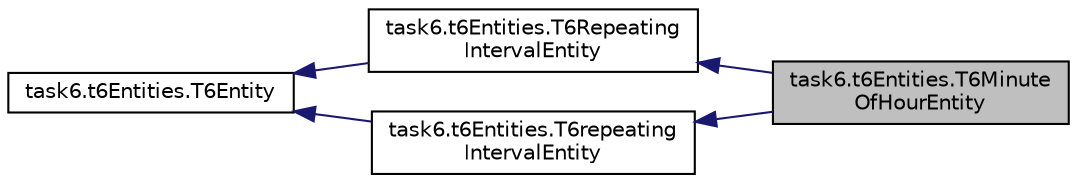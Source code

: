 digraph "task6.t6Entities.T6MinuteOfHourEntity"
{
  edge [fontname="Helvetica",fontsize="10",labelfontname="Helvetica",labelfontsize="10"];
  node [fontname="Helvetica",fontsize="10",shape=record];
  rankdir="LR";
  Node0 [label="task6.t6Entities.T6Minute\lOfHourEntity",height=0.2,width=0.4,color="black", fillcolor="grey75", style="filled", fontcolor="black"];
  Node1 -> Node0 [dir="back",color="midnightblue",fontsize="10",style="solid",fontname="Helvetica"];
  Node1 [label="task6.t6Entities.T6Repeating\lIntervalEntity",height=0.2,width=0.4,color="black", fillcolor="white", style="filled",URL="$classtask6_1_1t6_entities_1_1_t6_repeating_interval_entity.html",tooltip="Super class for all Repeating-intervals. "];
  Node2 -> Node1 [dir="back",color="midnightblue",fontsize="10",style="solid",fontname="Helvetica"];
  Node2 [label="task6.t6Entities.T6Entity",height=0.2,width=0.4,color="black", fillcolor="white", style="filled",URL="$classtask6_1_1t6_entities_1_1_t6_entity.html",tooltip="Class definitions for all TimeNorm entities - Intervals, Periods, Repeating-Intervals, and Operators. "];
  Node3 -> Node0 [dir="back",color="midnightblue",fontsize="10",style="solid",fontname="Helvetica"];
  Node3 [label="task6.t6Entities.T6repeating\lIntervalEntity",height=0.2,width=0.4,color="black", fillcolor="white", style="filled",URL="$classtask6_1_1t6_entities_1_1_t6repeating_interval_entity.html"];
  Node2 -> Node3 [dir="back",color="midnightblue",fontsize="10",style="solid",fontname="Helvetica"];
}
